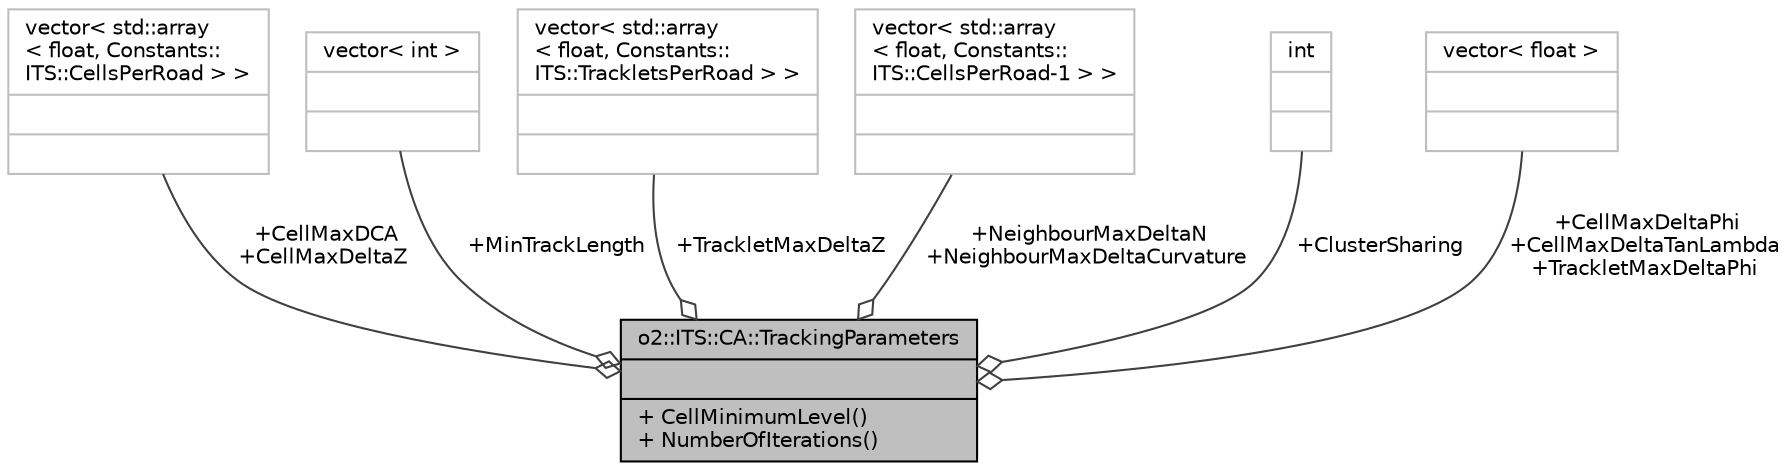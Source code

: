 digraph "o2::ITS::CA::TrackingParameters"
{
 // INTERACTIVE_SVG=YES
  bgcolor="transparent";
  edge [fontname="Helvetica",fontsize="10",labelfontname="Helvetica",labelfontsize="10"];
  node [fontname="Helvetica",fontsize="10",shape=record];
  Node1 [label="{o2::ITS::CA::TrackingParameters\n||+ CellMinimumLevel()\l+ NumberOfIterations()\l}",height=0.2,width=0.4,color="black", fillcolor="grey75", style="filled" fontcolor="black"];
  Node2 -> Node1 [color="grey25",fontsize="10",style="solid",label=" +CellMaxDCA\n+CellMaxDeltaZ" ,arrowhead="odiamond",fontname="Helvetica"];
  Node2 [label="{vector\< std::array\l\< float, Constants::\lITS::CellsPerRoad \> \>\n||}",height=0.2,width=0.4,color="grey75"];
  Node3 -> Node1 [color="grey25",fontsize="10",style="solid",label=" +MinTrackLength" ,arrowhead="odiamond",fontname="Helvetica"];
  Node3 [label="{vector\< int \>\n||}",height=0.2,width=0.4,color="grey75"];
  Node4 -> Node1 [color="grey25",fontsize="10",style="solid",label=" +TrackletMaxDeltaZ" ,arrowhead="odiamond",fontname="Helvetica"];
  Node4 [label="{vector\< std::array\l\< float, Constants::\lITS::TrackletsPerRoad \> \>\n||}",height=0.2,width=0.4,color="grey75"];
  Node5 -> Node1 [color="grey25",fontsize="10",style="solid",label=" +NeighbourMaxDeltaN\n+NeighbourMaxDeltaCurvature" ,arrowhead="odiamond",fontname="Helvetica"];
  Node5 [label="{vector\< std::array\l\< float, Constants::\lITS::CellsPerRoad-1 \> \>\n||}",height=0.2,width=0.4,color="grey75"];
  Node6 -> Node1 [color="grey25",fontsize="10",style="solid",label=" +ClusterSharing" ,arrowhead="odiamond",fontname="Helvetica"];
  Node6 [label="{int\n||}",height=0.2,width=0.4,color="grey75"];
  Node7 -> Node1 [color="grey25",fontsize="10",style="solid",label=" +CellMaxDeltaPhi\n+CellMaxDeltaTanLambda\n+TrackletMaxDeltaPhi" ,arrowhead="odiamond",fontname="Helvetica"];
  Node7 [label="{vector\< float \>\n||}",height=0.2,width=0.4,color="grey75"];
}
